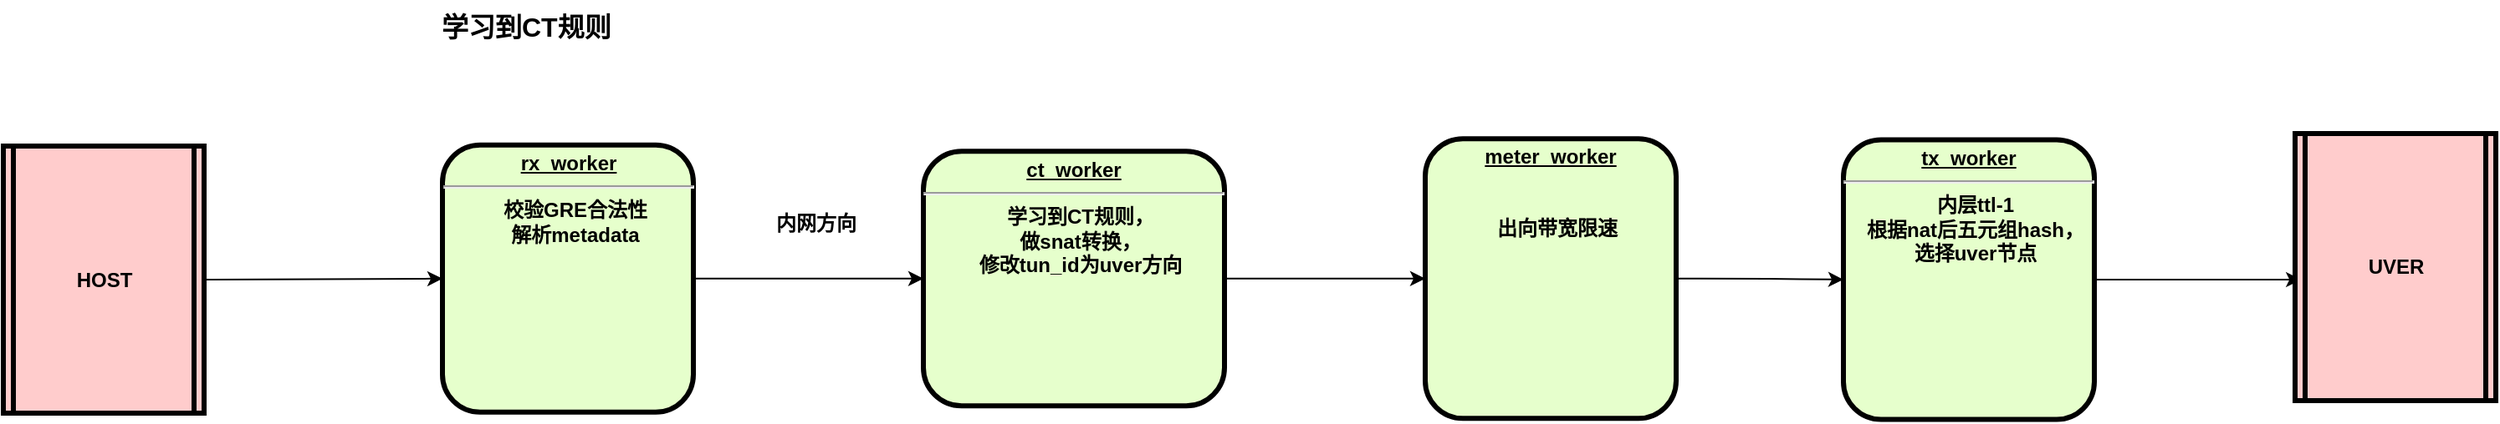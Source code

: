 <mxfile version="15.5.9" type="github">
  <diagram id="zNWvcHpOMnkI--hze_Hg" name="第 1 页">
    <mxGraphModel dx="1550" dy="813" grid="1" gridSize="10" guides="1" tooltips="1" connect="1" arrows="1" fold="1" page="1" pageScale="1" pageWidth="3300" pageHeight="4681" math="0" shadow="0">
      <root>
        <mxCell id="0" />
        <mxCell id="1" parent="0" />
        <mxCell id="eSPN3KV_xDkXWc2bbeYU-2" style="edgeStyle=orthogonalEdgeStyle;curved=1;orthogonalLoop=1;jettySize=auto;html=1;exitX=1;exitY=0.5;exitDx=0;exitDy=0;fontFamily=Helvetica;fontSize=16;strokeColor=default;entryX=0;entryY=0.5;entryDx=0;entryDy=0;" parent="1" source="QkFi80AVTbAz3V1Dftku-12" target="QkFi80AVTbAz3V1Dftku-14" edge="1">
          <mxGeometry relative="1" as="geometry">
            <mxPoint x="780" y="327" as="targetPoint" />
          </mxGeometry>
        </mxCell>
        <mxCell id="QkFi80AVTbAz3V1Dftku-12" value="&lt;p style=&quot;margin: 0px ; margin-top: 4px ; text-align: center ; text-decoration: underline&quot;&gt;&lt;strong&gt;rx_worker&lt;/strong&gt;&lt;/p&gt;&lt;hr&gt;&lt;p style=&quot;margin: 0px ; margin-left: 8px&quot;&gt;校验GRE合法性&lt;/p&gt;&lt;p style=&quot;margin: 0px ; margin-left: 8px&quot;&gt;解析metadata&lt;/p&gt;" style="verticalAlign=middle;align=center;overflow=fill;fontSize=12;fontFamily=Helvetica;html=1;rounded=1;fontStyle=1;strokeWidth=3;fillColor=#E6FFCC" parent="1" vertex="1">
          <mxGeometry x="312.5" y="246.88" width="150" height="160" as="geometry" />
        </mxCell>
        <mxCell id="eSPN3KV_xDkXWc2bbeYU-5" style="edgeStyle=orthogonalEdgeStyle;curved=1;orthogonalLoop=1;jettySize=auto;html=1;exitX=1;exitY=0.5;exitDx=0;exitDy=0;entryX=0;entryY=0.5;entryDx=0;entryDy=0;fontFamily=Helvetica;fontSize=16;strokeColor=default;" parent="1" source="QkFi80AVTbAz3V1Dftku-13" target="eSPN3KV_xDkXWc2bbeYU-3" edge="1">
          <mxGeometry relative="1" as="geometry" />
        </mxCell>
        <mxCell id="QkFi80AVTbAz3V1Dftku-13" value="&lt;p style=&quot;margin: 0px ; margin-top: 4px ; text-align: center ; text-decoration: underline&quot;&gt;&lt;strong&gt;meter_worker&lt;/strong&gt;&lt;/p&gt;&lt;p style=&quot;margin: 0px ; margin-left: 8px&quot;&gt;&lt;br&gt;&lt;/p&gt;&lt;p style=&quot;margin: 0px ; margin-left: 8px&quot;&gt;&lt;br&gt;&lt;/p&gt;&lt;p style=&quot;margin: 0px ; margin-left: 8px&quot;&gt;出向带宽限速&lt;/p&gt;&lt;p style=&quot;margin: 0px ; margin-left: 8px&quot;&gt;&lt;br&gt;&lt;/p&gt;" style="verticalAlign=middle;align=center;overflow=fill;fontSize=12;fontFamily=Helvetica;html=1;rounded=1;fontStyle=1;strokeWidth=3;fillColor=#E6FFCC" parent="1" vertex="1">
          <mxGeometry x="900" y="243.13" width="150" height="167.5" as="geometry" />
        </mxCell>
        <mxCell id="QkFi80AVTbAz3V1Dftku-34" style="edgeStyle=orthogonalEdgeStyle;curved=1;rounded=0;orthogonalLoop=1;jettySize=auto;html=1;exitX=1;exitY=0.5;exitDx=0;exitDy=0;entryX=0;entryY=0.5;entryDx=0;entryDy=0;" parent="1" source="QkFi80AVTbAz3V1Dftku-14" target="QkFi80AVTbAz3V1Dftku-13" edge="1">
          <mxGeometry relative="1" as="geometry" />
        </mxCell>
        <mxCell id="QkFi80AVTbAz3V1Dftku-14" value="&lt;p style=&quot;margin: 0px ; margin-top: 4px ; text-align: center ; text-decoration: underline&quot;&gt;&lt;strong&gt;ct_worker&lt;/strong&gt;&lt;/p&gt;&lt;hr&gt;&lt;p style=&quot;margin: 0px ; margin-left: 8px&quot;&gt;学习到CT规则，&lt;/p&gt;&lt;p style=&quot;margin: 0px ; margin-left: 8px&quot;&gt;做snat转换，&lt;/p&gt;&lt;p style=&quot;margin: 0px ; margin-left: 8px&quot;&gt;修改tun_id为uver方向&lt;/p&gt;" style="verticalAlign=middle;align=center;overflow=fill;fontSize=12;fontFamily=Helvetica;html=1;rounded=1;fontStyle=1;strokeWidth=3;fillColor=#E6FFCC" parent="1" vertex="1">
          <mxGeometry x="600" y="250.63" width="180" height="152.5" as="geometry" />
        </mxCell>
        <mxCell id="QkFi80AVTbAz3V1Dftku-32" value="&lt;div style=&quot;text-align: center&quot;&gt;&lt;b&gt;学习到CT规则&lt;/b&gt;&lt;/div&gt;" style="text;whiteSpace=wrap;html=1;strokeWidth=0;fontSize=16;" parent="1" vertex="1">
          <mxGeometry x="310" y="160" width="155" height="40" as="geometry" />
        </mxCell>
        <mxCell id="QkFi80AVTbAz3V1Dftku-33" value="&lt;div style=&quot;text-align: center&quot;&gt;&lt;span&gt;&lt;font face=&quot;helvetica&quot;&gt;&lt;b&gt;内网方向&lt;/b&gt;&lt;/font&gt;&lt;/span&gt;&lt;/div&gt;" style="text;whiteSpace=wrap;html=1;" parent="1" vertex="1">
          <mxGeometry x="510" y="280" width="90" height="40" as="geometry" />
        </mxCell>
        <mxCell id="QkFi80AVTbAz3V1Dftku-39" style="edgeStyle=orthogonalEdgeStyle;curved=1;rounded=0;orthogonalLoop=1;jettySize=auto;html=1;entryX=0;entryY=0.5;entryDx=0;entryDy=0;" parent="1" source="QkFi80AVTbAz3V1Dftku-38" target="QkFi80AVTbAz3V1Dftku-12" edge="1">
          <mxGeometry relative="1" as="geometry" />
        </mxCell>
        <mxCell id="QkFi80AVTbAz3V1Dftku-38" value="HOST" style="shape=process;whiteSpace=wrap;align=center;verticalAlign=middle;size=0.048;fontStyle=1;strokeWidth=3;fillColor=#FFCCCC" parent="1" vertex="1">
          <mxGeometry x="50" y="247.5" width="120" height="160" as="geometry" />
        </mxCell>
        <mxCell id="eSPN3KV_xDkXWc2bbeYU-6" style="edgeStyle=orthogonalEdgeStyle;curved=1;orthogonalLoop=1;jettySize=auto;html=1;entryX=0.03;entryY=0.547;entryDx=0;entryDy=0;entryPerimeter=0;fontFamily=Helvetica;fontSize=16;strokeColor=default;" parent="1" source="eSPN3KV_xDkXWc2bbeYU-3" target="eSPN3KV_xDkXWc2bbeYU-4" edge="1">
          <mxGeometry relative="1" as="geometry" />
        </mxCell>
        <mxCell id="eSPN3KV_xDkXWc2bbeYU-3" value="&lt;p style=&quot;margin: 0px ; margin-top: 4px ; text-align: center ; text-decoration: underline&quot;&gt;&lt;strong&gt;tx_worker&lt;/strong&gt;&lt;/p&gt;&lt;hr&gt;&lt;p style=&quot;margin: 0px ; margin-left: 8px&quot;&gt;内层ttl-1&lt;/p&gt;&lt;p style=&quot;margin: 0px ; margin-left: 8px&quot;&gt;根据nat后五元组hash，&lt;/p&gt;&lt;p style=&quot;margin: 0px ; margin-left: 8px&quot;&gt;选择uver节点&lt;/p&gt;" style="verticalAlign=middle;align=center;overflow=fill;fontSize=12;fontFamily=Helvetica;html=1;rounded=1;fontStyle=1;strokeWidth=3;fillColor=#E6FFCC" parent="1" vertex="1">
          <mxGeometry x="1150" y="243.75" width="150" height="167.5" as="geometry" />
        </mxCell>
        <mxCell id="eSPN3KV_xDkXWc2bbeYU-4" value="UVER" style="shape=process;whiteSpace=wrap;align=center;verticalAlign=middle;size=0.048;fontStyle=1;strokeWidth=3;fillColor=#FFCCCC" parent="1" vertex="1">
          <mxGeometry x="1420" y="240" width="120" height="160" as="geometry" />
        </mxCell>
      </root>
    </mxGraphModel>
  </diagram>
</mxfile>
